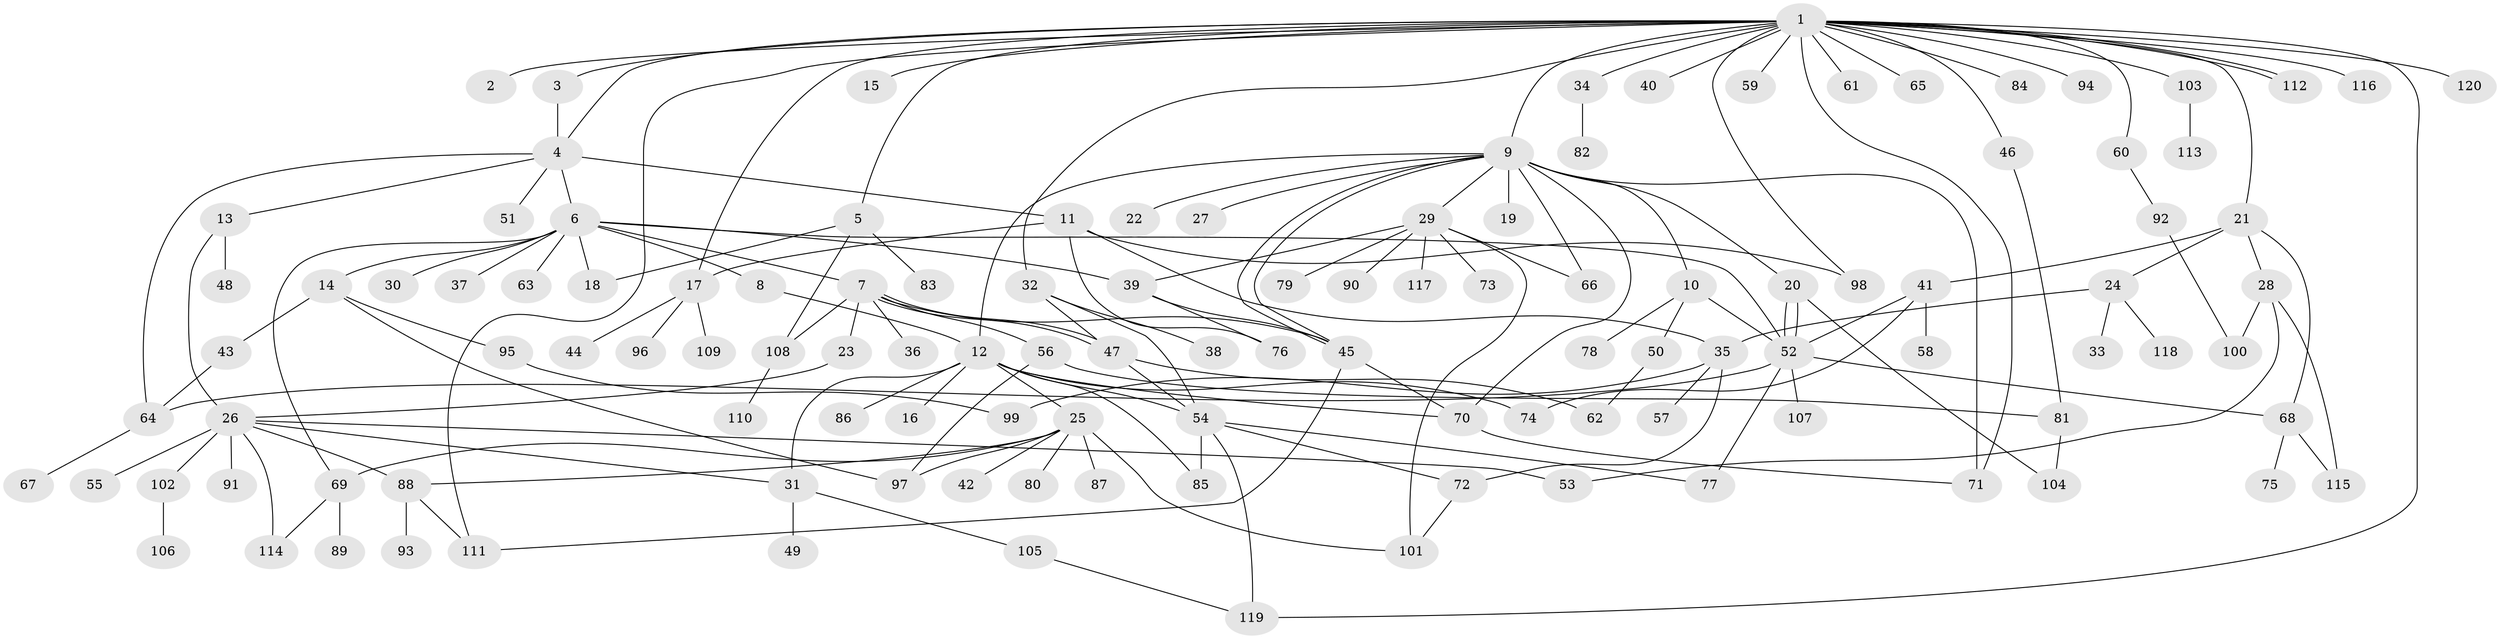 // Generated by graph-tools (version 1.1) at 2025/11/02/27/25 16:11:13]
// undirected, 120 vertices, 172 edges
graph export_dot {
graph [start="1"]
  node [color=gray90,style=filled];
  1;
  2;
  3;
  4;
  5;
  6;
  7;
  8;
  9;
  10;
  11;
  12;
  13;
  14;
  15;
  16;
  17;
  18;
  19;
  20;
  21;
  22;
  23;
  24;
  25;
  26;
  27;
  28;
  29;
  30;
  31;
  32;
  33;
  34;
  35;
  36;
  37;
  38;
  39;
  40;
  41;
  42;
  43;
  44;
  45;
  46;
  47;
  48;
  49;
  50;
  51;
  52;
  53;
  54;
  55;
  56;
  57;
  58;
  59;
  60;
  61;
  62;
  63;
  64;
  65;
  66;
  67;
  68;
  69;
  70;
  71;
  72;
  73;
  74;
  75;
  76;
  77;
  78;
  79;
  80;
  81;
  82;
  83;
  84;
  85;
  86;
  87;
  88;
  89;
  90;
  91;
  92;
  93;
  94;
  95;
  96;
  97;
  98;
  99;
  100;
  101;
  102;
  103;
  104;
  105;
  106;
  107;
  108;
  109;
  110;
  111;
  112;
  113;
  114;
  115;
  116;
  117;
  118;
  119;
  120;
  1 -- 2;
  1 -- 3;
  1 -- 4;
  1 -- 5;
  1 -- 9;
  1 -- 15;
  1 -- 17;
  1 -- 21;
  1 -- 32;
  1 -- 34;
  1 -- 40;
  1 -- 46;
  1 -- 59;
  1 -- 60;
  1 -- 61;
  1 -- 65;
  1 -- 71;
  1 -- 84;
  1 -- 94;
  1 -- 98;
  1 -- 103;
  1 -- 111;
  1 -- 112;
  1 -- 112;
  1 -- 116;
  1 -- 119;
  1 -- 120;
  3 -- 4;
  4 -- 6;
  4 -- 11;
  4 -- 13;
  4 -- 51;
  4 -- 64;
  5 -- 18;
  5 -- 83;
  5 -- 108;
  6 -- 7;
  6 -- 8;
  6 -- 14;
  6 -- 18;
  6 -- 30;
  6 -- 37;
  6 -- 39;
  6 -- 52;
  6 -- 63;
  6 -- 69;
  7 -- 23;
  7 -- 36;
  7 -- 45;
  7 -- 47;
  7 -- 47;
  7 -- 56;
  7 -- 108;
  8 -- 12;
  9 -- 10;
  9 -- 12;
  9 -- 19;
  9 -- 20;
  9 -- 22;
  9 -- 27;
  9 -- 29;
  9 -- 45;
  9 -- 45;
  9 -- 66;
  9 -- 70;
  9 -- 71;
  10 -- 50;
  10 -- 52;
  10 -- 78;
  11 -- 17;
  11 -- 35;
  11 -- 76;
  11 -- 98;
  12 -- 16;
  12 -- 25;
  12 -- 31;
  12 -- 54;
  12 -- 70;
  12 -- 74;
  12 -- 85;
  12 -- 86;
  13 -- 26;
  13 -- 48;
  14 -- 43;
  14 -- 95;
  14 -- 97;
  17 -- 44;
  17 -- 96;
  17 -- 109;
  20 -- 52;
  20 -- 52;
  20 -- 104;
  21 -- 24;
  21 -- 28;
  21 -- 41;
  21 -- 68;
  23 -- 26;
  24 -- 33;
  24 -- 35;
  24 -- 118;
  25 -- 42;
  25 -- 69;
  25 -- 80;
  25 -- 87;
  25 -- 88;
  25 -- 97;
  25 -- 101;
  26 -- 31;
  26 -- 53;
  26 -- 55;
  26 -- 88;
  26 -- 91;
  26 -- 102;
  26 -- 114;
  28 -- 53;
  28 -- 100;
  28 -- 115;
  29 -- 39;
  29 -- 66;
  29 -- 73;
  29 -- 79;
  29 -- 90;
  29 -- 101;
  29 -- 117;
  31 -- 49;
  31 -- 105;
  32 -- 38;
  32 -- 47;
  32 -- 54;
  34 -- 82;
  35 -- 57;
  35 -- 72;
  35 -- 99;
  39 -- 45;
  39 -- 76;
  41 -- 52;
  41 -- 58;
  41 -- 74;
  43 -- 64;
  45 -- 70;
  45 -- 111;
  46 -- 81;
  47 -- 54;
  47 -- 62;
  50 -- 62;
  52 -- 64;
  52 -- 68;
  52 -- 77;
  52 -- 107;
  54 -- 72;
  54 -- 77;
  54 -- 85;
  54 -- 119;
  56 -- 81;
  56 -- 97;
  60 -- 92;
  64 -- 67;
  68 -- 75;
  68 -- 115;
  69 -- 89;
  69 -- 114;
  70 -- 71;
  72 -- 101;
  81 -- 104;
  88 -- 93;
  88 -- 111;
  92 -- 100;
  95 -- 99;
  102 -- 106;
  103 -- 113;
  105 -- 119;
  108 -- 110;
}
